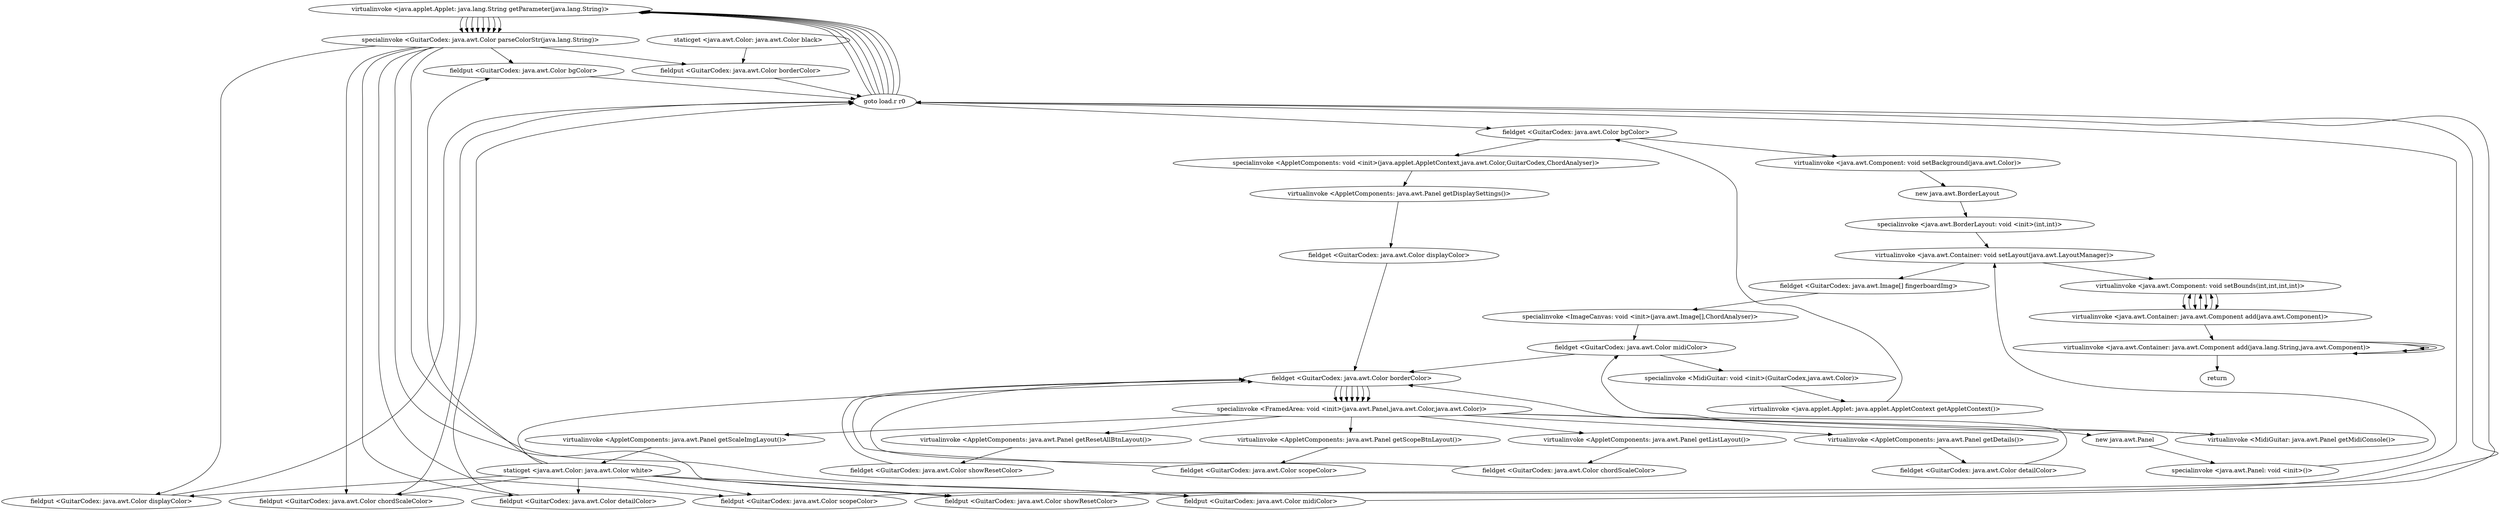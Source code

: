 digraph "" {
"virtualinvoke <java.applet.Applet: java.lang.String getParameter(java.lang.String)>";
 "virtualinvoke <java.applet.Applet: java.lang.String getParameter(java.lang.String)>"->"specialinvoke <GuitarCodex: java.awt.Color parseColorStr(java.lang.String)>";
 "specialinvoke <GuitarCodex: java.awt.Color parseColorStr(java.lang.String)>"->"fieldput <GuitarCodex: java.awt.Color bgColor>";
 "fieldput <GuitarCodex: java.awt.Color bgColor>"->"goto load.r r0";
 "goto load.r r0"->"virtualinvoke <java.applet.Applet: java.lang.String getParameter(java.lang.String)>";
 "virtualinvoke <java.applet.Applet: java.lang.String getParameter(java.lang.String)>"->"specialinvoke <GuitarCodex: java.awt.Color parseColorStr(java.lang.String)>";
 "specialinvoke <GuitarCodex: java.awt.Color parseColorStr(java.lang.String)>"->"fieldput <GuitarCodex: java.awt.Color borderColor>";
 "fieldput <GuitarCodex: java.awt.Color borderColor>"->"goto load.r r0";
 "goto load.r r0"->"virtualinvoke <java.applet.Applet: java.lang.String getParameter(java.lang.String)>";
 "virtualinvoke <java.applet.Applet: java.lang.String getParameter(java.lang.String)>"->"specialinvoke <GuitarCodex: java.awt.Color parseColorStr(java.lang.String)>";
 "specialinvoke <GuitarCodex: java.awt.Color parseColorStr(java.lang.String)>"->"fieldput <GuitarCodex: java.awt.Color displayColor>";
 "fieldput <GuitarCodex: java.awt.Color displayColor>"->"goto load.r r0";
 "goto load.r r0"->"virtualinvoke <java.applet.Applet: java.lang.String getParameter(java.lang.String)>";
 "virtualinvoke <java.applet.Applet: java.lang.String getParameter(java.lang.String)>"->"specialinvoke <GuitarCodex: java.awt.Color parseColorStr(java.lang.String)>";
 "specialinvoke <GuitarCodex: java.awt.Color parseColorStr(java.lang.String)>"->"fieldput <GuitarCodex: java.awt.Color chordScaleColor>";
 "fieldput <GuitarCodex: java.awt.Color chordScaleColor>"->"goto load.r r0";
 "goto load.r r0"->"virtualinvoke <java.applet.Applet: java.lang.String getParameter(java.lang.String)>";
 "virtualinvoke <java.applet.Applet: java.lang.String getParameter(java.lang.String)>"->"specialinvoke <GuitarCodex: java.awt.Color parseColorStr(java.lang.String)>";
 "specialinvoke <GuitarCodex: java.awt.Color parseColorStr(java.lang.String)>"->"fieldput <GuitarCodex: java.awt.Color detailColor>";
 "fieldput <GuitarCodex: java.awt.Color detailColor>"->"goto load.r r0";
 "goto load.r r0"->"virtualinvoke <java.applet.Applet: java.lang.String getParameter(java.lang.String)>";
 "virtualinvoke <java.applet.Applet: java.lang.String getParameter(java.lang.String)>"->"specialinvoke <GuitarCodex: java.awt.Color parseColorStr(java.lang.String)>";
 "specialinvoke <GuitarCodex: java.awt.Color parseColorStr(java.lang.String)>"->"fieldput <GuitarCodex: java.awt.Color scopeColor>";
 "fieldput <GuitarCodex: java.awt.Color scopeColor>"->"goto load.r r0";
 "goto load.r r0"->"virtualinvoke <java.applet.Applet: java.lang.String getParameter(java.lang.String)>";
 "virtualinvoke <java.applet.Applet: java.lang.String getParameter(java.lang.String)>"->"specialinvoke <GuitarCodex: java.awt.Color parseColorStr(java.lang.String)>";
 "specialinvoke <GuitarCodex: java.awt.Color parseColorStr(java.lang.String)>"->"fieldput <GuitarCodex: java.awt.Color showResetColor>";
 "fieldput <GuitarCodex: java.awt.Color showResetColor>"->"goto load.r r0";
 "goto load.r r0"->"virtualinvoke <java.applet.Applet: java.lang.String getParameter(java.lang.String)>";
 "virtualinvoke <java.applet.Applet: java.lang.String getParameter(java.lang.String)>"->"specialinvoke <GuitarCodex: java.awt.Color parseColorStr(java.lang.String)>";
 "specialinvoke <GuitarCodex: java.awt.Color parseColorStr(java.lang.String)>"->"fieldput <GuitarCodex: java.awt.Color midiColor>";
 "fieldput <GuitarCodex: java.awt.Color midiColor>"->"goto load.r r0";
 "goto load.r r0"->"fieldget <GuitarCodex: java.awt.Color bgColor>";
 "fieldget <GuitarCodex: java.awt.Color bgColor>"->"virtualinvoke <java.awt.Component: void setBackground(java.awt.Color)>";
 "virtualinvoke <java.awt.Component: void setBackground(java.awt.Color)>"->"new java.awt.BorderLayout";
 "new java.awt.BorderLayout"->"specialinvoke <java.awt.BorderLayout: void <init>(int,int)>";
 "specialinvoke <java.awt.BorderLayout: void <init>(int,int)>"->"virtualinvoke <java.awt.Container: void setLayout(java.awt.LayoutManager)>";
 "virtualinvoke <java.awt.Container: void setLayout(java.awt.LayoutManager)>"->"fieldget <GuitarCodex: java.awt.Image[] fingerboardImg>";
 "fieldget <GuitarCodex: java.awt.Image[] fingerboardImg>"->"specialinvoke <ImageCanvas: void <init>(java.awt.Image[],ChordAnalyser)>";
 "specialinvoke <ImageCanvas: void <init>(java.awt.Image[],ChordAnalyser)>"->"fieldget <GuitarCodex: java.awt.Color midiColor>";
 "fieldget <GuitarCodex: java.awt.Color midiColor>"->"specialinvoke <MidiGuitar: void <init>(GuitarCodex,java.awt.Color)>";
 "specialinvoke <MidiGuitar: void <init>(GuitarCodex,java.awt.Color)>"->"virtualinvoke <java.applet.Applet: java.applet.AppletContext getAppletContext()>";
 "virtualinvoke <java.applet.Applet: java.applet.AppletContext getAppletContext()>"->"fieldget <GuitarCodex: java.awt.Color bgColor>";
 "fieldget <GuitarCodex: java.awt.Color bgColor>"->"specialinvoke <AppletComponents: void <init>(java.applet.AppletContext,java.awt.Color,GuitarCodex,ChordAnalyser)>";
 "specialinvoke <AppletComponents: void <init>(java.applet.AppletContext,java.awt.Color,GuitarCodex,ChordAnalyser)>"->"virtualinvoke <AppletComponents: java.awt.Panel getDisplaySettings()>";
 "virtualinvoke <AppletComponents: java.awt.Panel getDisplaySettings()>"->"fieldget <GuitarCodex: java.awt.Color displayColor>";
 "fieldget <GuitarCodex: java.awt.Color displayColor>"->"fieldget <GuitarCodex: java.awt.Color borderColor>";
 "fieldget <GuitarCodex: java.awt.Color borderColor>"->"specialinvoke <FramedArea: void <init>(java.awt.Panel,java.awt.Color,java.awt.Color)>";
 "specialinvoke <FramedArea: void <init>(java.awt.Panel,java.awt.Color,java.awt.Color)>"->"virtualinvoke <AppletComponents: java.awt.Panel getListLayout()>";
 "virtualinvoke <AppletComponents: java.awt.Panel getListLayout()>"->"fieldget <GuitarCodex: java.awt.Color chordScaleColor>";
 "fieldget <GuitarCodex: java.awt.Color chordScaleColor>"->"fieldget <GuitarCodex: java.awt.Color borderColor>";
 "fieldget <GuitarCodex: java.awt.Color borderColor>"->"specialinvoke <FramedArea: void <init>(java.awt.Panel,java.awt.Color,java.awt.Color)>";
 "specialinvoke <FramedArea: void <init>(java.awt.Panel,java.awt.Color,java.awt.Color)>"->"virtualinvoke <AppletComponents: java.awt.Panel getDetails()>";
 "virtualinvoke <AppletComponents: java.awt.Panel getDetails()>"->"fieldget <GuitarCodex: java.awt.Color detailColor>";
 "fieldget <GuitarCodex: java.awt.Color detailColor>"->"fieldget <GuitarCodex: java.awt.Color borderColor>";
 "fieldget <GuitarCodex: java.awt.Color borderColor>"->"specialinvoke <FramedArea: void <init>(java.awt.Panel,java.awt.Color,java.awt.Color)>";
 "specialinvoke <FramedArea: void <init>(java.awt.Panel,java.awt.Color,java.awt.Color)>"->"virtualinvoke <AppletComponents: java.awt.Panel getScopeBtnLayout()>";
 "virtualinvoke <AppletComponents: java.awt.Panel getScopeBtnLayout()>"->"fieldget <GuitarCodex: java.awt.Color scopeColor>";
 "fieldget <GuitarCodex: java.awt.Color scopeColor>"->"fieldget <GuitarCodex: java.awt.Color borderColor>";
 "fieldget <GuitarCodex: java.awt.Color borderColor>"->"specialinvoke <FramedArea: void <init>(java.awt.Panel,java.awt.Color,java.awt.Color)>";
 "specialinvoke <FramedArea: void <init>(java.awt.Panel,java.awt.Color,java.awt.Color)>"->"virtualinvoke <AppletComponents: java.awt.Panel getResetAllBtnLayout()>";
 "virtualinvoke <AppletComponents: java.awt.Panel getResetAllBtnLayout()>"->"fieldget <GuitarCodex: java.awt.Color showResetColor>";
 "fieldget <GuitarCodex: java.awt.Color showResetColor>"->"fieldget <GuitarCodex: java.awt.Color borderColor>";
 "fieldget <GuitarCodex: java.awt.Color borderColor>"->"specialinvoke <FramedArea: void <init>(java.awt.Panel,java.awt.Color,java.awt.Color)>";
 "specialinvoke <FramedArea: void <init>(java.awt.Panel,java.awt.Color,java.awt.Color)>"->"virtualinvoke <AppletComponents: java.awt.Panel getScaleImgLayout()>";
 "virtualinvoke <AppletComponents: java.awt.Panel getScaleImgLayout()>"->"staticget <java.awt.Color: java.awt.Color white>";
 "staticget <java.awt.Color: java.awt.Color white>"->"fieldget <GuitarCodex: java.awt.Color borderColor>";
 "fieldget <GuitarCodex: java.awt.Color borderColor>"->"specialinvoke <FramedArea: void <init>(java.awt.Panel,java.awt.Color,java.awt.Color)>";
 "specialinvoke <FramedArea: void <init>(java.awt.Panel,java.awt.Color,java.awt.Color)>"->"virtualinvoke <MidiGuitar: java.awt.Panel getMidiConsole()>";
 "virtualinvoke <MidiGuitar: java.awt.Panel getMidiConsole()>"->"fieldget <GuitarCodex: java.awt.Color midiColor>";
 "fieldget <GuitarCodex: java.awt.Color midiColor>"->"fieldget <GuitarCodex: java.awt.Color borderColor>";
 "fieldget <GuitarCodex: java.awt.Color borderColor>"->"specialinvoke <FramedArea: void <init>(java.awt.Panel,java.awt.Color,java.awt.Color)>";
 "specialinvoke <FramedArea: void <init>(java.awt.Panel,java.awt.Color,java.awt.Color)>"->"new java.awt.Panel";
 "new java.awt.Panel"->"specialinvoke <java.awt.Panel: void <init>()>";
 "specialinvoke <java.awt.Panel: void <init>()>"->"virtualinvoke <java.awt.Container: void setLayout(java.awt.LayoutManager)>";
 "virtualinvoke <java.awt.Container: void setLayout(java.awt.LayoutManager)>"->"virtualinvoke <java.awt.Component: void setBounds(int,int,int,int)>";
 "virtualinvoke <java.awt.Component: void setBounds(int,int,int,int)>"->"virtualinvoke <java.awt.Container: java.awt.Component add(java.awt.Component)>";
 "virtualinvoke <java.awt.Container: java.awt.Component add(java.awt.Component)>"->"virtualinvoke <java.awt.Component: void setBounds(int,int,int,int)>";
 "virtualinvoke <java.awt.Component: void setBounds(int,int,int,int)>"->"virtualinvoke <java.awt.Container: java.awt.Component add(java.awt.Component)>";
 "virtualinvoke <java.awt.Container: java.awt.Component add(java.awt.Component)>"->"virtualinvoke <java.awt.Component: void setBounds(int,int,int,int)>";
 "virtualinvoke <java.awt.Component: void setBounds(int,int,int,int)>"->"virtualinvoke <java.awt.Container: java.awt.Component add(java.awt.Component)>";
 "virtualinvoke <java.awt.Container: java.awt.Component add(java.awt.Component)>"->"virtualinvoke <java.awt.Component: void setBounds(int,int,int,int)>";
 "virtualinvoke <java.awt.Component: void setBounds(int,int,int,int)>"->"virtualinvoke <java.awt.Container: java.awt.Component add(java.awt.Component)>";
 "virtualinvoke <java.awt.Container: java.awt.Component add(java.awt.Component)>"->"virtualinvoke <java.awt.Container: java.awt.Component add(java.lang.String,java.awt.Component)>";
 "virtualinvoke <java.awt.Container: java.awt.Component add(java.lang.String,java.awt.Component)>"->"virtualinvoke <java.awt.Container: java.awt.Component add(java.lang.String,java.awt.Component)>";
 "virtualinvoke <java.awt.Container: java.awt.Component add(java.lang.String,java.awt.Component)>"->"virtualinvoke <java.awt.Container: java.awt.Component add(java.lang.String,java.awt.Component)>";
 "virtualinvoke <java.awt.Container: java.awt.Component add(java.lang.String,java.awt.Component)>"->"virtualinvoke <java.awt.Container: java.awt.Component add(java.lang.String,java.awt.Component)>";
 "virtualinvoke <java.awt.Container: java.awt.Component add(java.lang.String,java.awt.Component)>"->"return";
"staticget <java.awt.Color: java.awt.Color white>";
 "staticget <java.awt.Color: java.awt.Color white>"->"fieldput <GuitarCodex: java.awt.Color midiColor>";
"staticget <java.awt.Color: java.awt.Color white>";
 "staticget <java.awt.Color: java.awt.Color white>"->"fieldput <GuitarCodex: java.awt.Color showResetColor>";
"staticget <java.awt.Color: java.awt.Color white>";
 "staticget <java.awt.Color: java.awt.Color white>"->"fieldput <GuitarCodex: java.awt.Color scopeColor>";
"staticget <java.awt.Color: java.awt.Color white>";
 "staticget <java.awt.Color: java.awt.Color white>"->"fieldput <GuitarCodex: java.awt.Color detailColor>";
"staticget <java.awt.Color: java.awt.Color white>";
 "staticget <java.awt.Color: java.awt.Color white>"->"fieldput <GuitarCodex: java.awt.Color chordScaleColor>";
"staticget <java.awt.Color: java.awt.Color white>";
 "staticget <java.awt.Color: java.awt.Color white>"->"fieldput <GuitarCodex: java.awt.Color displayColor>";
"staticget <java.awt.Color: java.awt.Color black>";
 "staticget <java.awt.Color: java.awt.Color black>"->"fieldput <GuitarCodex: java.awt.Color borderColor>";
"staticget <java.awt.Color: java.awt.Color white>";
 "staticget <java.awt.Color: java.awt.Color white>"->"fieldput <GuitarCodex: java.awt.Color bgColor>";
}
